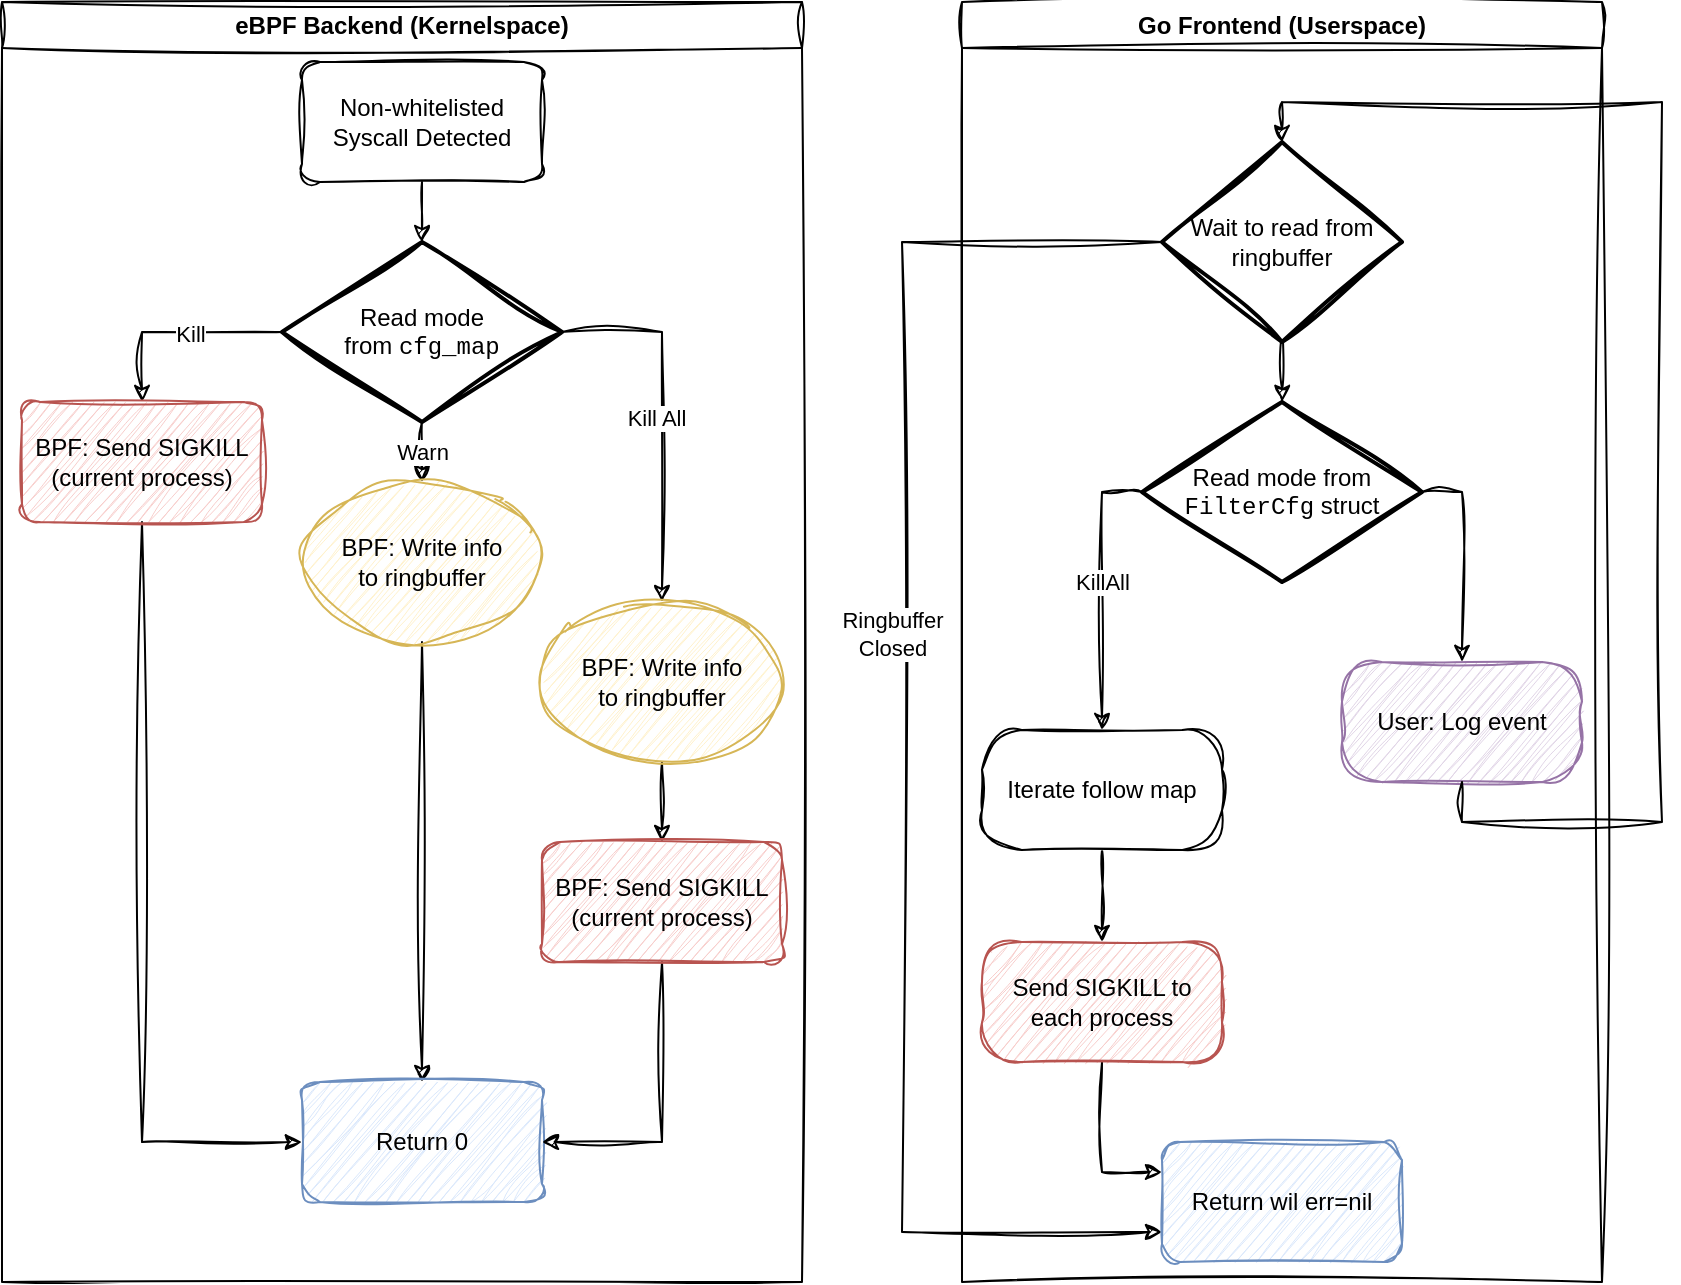 <mxfile version="26.2.2">
  <diagram name="Page-1" id="4NIV9bs7bUIZyq_QXBLB">
    <mxGraphModel dx="1236" dy="917" grid="1" gridSize="10" guides="1" tooltips="1" connect="1" arrows="1" fold="1" page="1" pageScale="1" pageWidth="1169" pageHeight="827" math="0" shadow="0">
      <root>
        <mxCell id="0" />
        <mxCell id="1" parent="0" />
        <mxCell id="Vm_7mKmRdQNCRdAhx2Lu-3" value="eBPF Backend (Kernelspace)" style="swimlane;whiteSpace=wrap;html=1;sketch=1;curveFitting=1;jiggle=2;" vertex="1" parent="1">
          <mxGeometry x="80" y="40" width="400" height="640" as="geometry" />
        </mxCell>
        <mxCell id="Vm_7mKmRdQNCRdAhx2Lu-5" value="Non-whitelisted Syscall Detected" style="rounded=1;whiteSpace=wrap;html=1;sketch=1;curveFitting=1;jiggle=2;" vertex="1" parent="Vm_7mKmRdQNCRdAhx2Lu-3">
          <mxGeometry x="150" y="30" width="120" height="60" as="geometry" />
        </mxCell>
        <mxCell id="Vm_7mKmRdQNCRdAhx2Lu-9" style="edgeStyle=orthogonalEdgeStyle;rounded=0;orthogonalLoop=1;jettySize=auto;html=1;exitX=0;exitY=0.5;exitDx=0;exitDy=0;exitPerimeter=0;entryX=0.5;entryY=0;entryDx=0;entryDy=0;sketch=1;curveFitting=1;jiggle=2;" edge="1" parent="Vm_7mKmRdQNCRdAhx2Lu-3" source="Vm_7mKmRdQNCRdAhx2Lu-6" target="Vm_7mKmRdQNCRdAhx2Lu-8">
          <mxGeometry relative="1" as="geometry" />
        </mxCell>
        <mxCell id="Vm_7mKmRdQNCRdAhx2Lu-10" value="Kill" style="edgeLabel;html=1;align=center;verticalAlign=middle;resizable=0;points=[];sketch=1;curveFitting=1;jiggle=2;" vertex="1" connectable="0" parent="Vm_7mKmRdQNCRdAhx2Lu-9">
          <mxGeometry x="-0.127" y="1" relative="1" as="geometry">
            <mxPoint as="offset" />
          </mxGeometry>
        </mxCell>
        <mxCell id="Vm_7mKmRdQNCRdAhx2Lu-12" value="Warn" style="edgeStyle=orthogonalEdgeStyle;rounded=0;orthogonalLoop=1;jettySize=auto;html=1;exitX=0.5;exitY=1;exitDx=0;exitDy=0;exitPerimeter=0;entryX=0.5;entryY=0;entryDx=0;entryDy=0;sketch=1;curveFitting=1;jiggle=2;" edge="1" parent="Vm_7mKmRdQNCRdAhx2Lu-3" source="Vm_7mKmRdQNCRdAhx2Lu-6" target="Vm_7mKmRdQNCRdAhx2Lu-11">
          <mxGeometry relative="1" as="geometry" />
        </mxCell>
        <mxCell id="Vm_7mKmRdQNCRdAhx2Lu-14" style="edgeStyle=orthogonalEdgeStyle;rounded=0;orthogonalLoop=1;jettySize=auto;html=1;exitX=1;exitY=0.5;exitDx=0;exitDy=0;exitPerimeter=0;entryX=0.5;entryY=0;entryDx=0;entryDy=0;sketch=1;curveFitting=1;jiggle=2;" edge="1" parent="Vm_7mKmRdQNCRdAhx2Lu-3" source="Vm_7mKmRdQNCRdAhx2Lu-6" target="Vm_7mKmRdQNCRdAhx2Lu-13">
          <mxGeometry relative="1" as="geometry" />
        </mxCell>
        <mxCell id="Vm_7mKmRdQNCRdAhx2Lu-15" value="Kill All" style="edgeLabel;html=1;align=center;verticalAlign=middle;resizable=0;points=[];sketch=1;curveFitting=1;jiggle=2;" vertex="1" connectable="0" parent="Vm_7mKmRdQNCRdAhx2Lu-14">
          <mxGeometry x="0.005" y="-3" relative="1" as="geometry">
            <mxPoint as="offset" />
          </mxGeometry>
        </mxCell>
        <mxCell id="Vm_7mKmRdQNCRdAhx2Lu-6" value="Read mode&lt;div&gt;from &lt;font face=&quot;Courier New&quot;&gt;cfg_map&lt;/font&gt;&lt;/div&gt;" style="strokeWidth=2;html=1;shape=mxgraph.flowchart.decision;whiteSpace=wrap;sketch=1;curveFitting=1;jiggle=2;" vertex="1" parent="Vm_7mKmRdQNCRdAhx2Lu-3">
          <mxGeometry x="140" y="120" width="140" height="90" as="geometry" />
        </mxCell>
        <mxCell id="Vm_7mKmRdQNCRdAhx2Lu-7" style="edgeStyle=orthogonalEdgeStyle;rounded=0;orthogonalLoop=1;jettySize=auto;html=1;exitX=0.5;exitY=1;exitDx=0;exitDy=0;entryX=0.5;entryY=0;entryDx=0;entryDy=0;entryPerimeter=0;sketch=1;curveFitting=1;jiggle=2;" edge="1" parent="Vm_7mKmRdQNCRdAhx2Lu-3" source="Vm_7mKmRdQNCRdAhx2Lu-5" target="Vm_7mKmRdQNCRdAhx2Lu-6">
          <mxGeometry relative="1" as="geometry" />
        </mxCell>
        <mxCell id="Vm_7mKmRdQNCRdAhx2Lu-19" style="edgeStyle=orthogonalEdgeStyle;rounded=0;orthogonalLoop=1;jettySize=auto;html=1;exitX=0.5;exitY=1;exitDx=0;exitDy=0;entryX=0;entryY=0.5;entryDx=0;entryDy=0;sketch=1;curveFitting=1;jiggle=2;" edge="1" parent="Vm_7mKmRdQNCRdAhx2Lu-3" source="Vm_7mKmRdQNCRdAhx2Lu-8" target="Vm_7mKmRdQNCRdAhx2Lu-18">
          <mxGeometry relative="1" as="geometry" />
        </mxCell>
        <mxCell id="Vm_7mKmRdQNCRdAhx2Lu-8" value="BPF: Send SIGKILL&lt;div&gt;(current process)&lt;/div&gt;" style="rounded=1;whiteSpace=wrap;html=1;sketch=1;curveFitting=1;jiggle=2;fillColor=#f8cecc;strokeColor=#b85450;" vertex="1" parent="Vm_7mKmRdQNCRdAhx2Lu-3">
          <mxGeometry x="10" y="200" width="120" height="60" as="geometry" />
        </mxCell>
        <mxCell id="Vm_7mKmRdQNCRdAhx2Lu-17" value="" style="edgeStyle=orthogonalEdgeStyle;rounded=0;orthogonalLoop=1;jettySize=auto;html=1;entryX=0.5;entryY=0;entryDx=0;entryDy=0;sketch=1;curveFitting=1;jiggle=2;" edge="1" parent="Vm_7mKmRdQNCRdAhx2Lu-3" source="Vm_7mKmRdQNCRdAhx2Lu-11" target="Vm_7mKmRdQNCRdAhx2Lu-18">
          <mxGeometry relative="1" as="geometry">
            <mxPoint x="210" y="410" as="targetPoint" />
          </mxGeometry>
        </mxCell>
        <mxCell id="Vm_7mKmRdQNCRdAhx2Lu-11" value="BPF: Write info&lt;div&gt;to ringbuffer&lt;/div&gt;" style="ellipse;whiteSpace=wrap;html=1;sketch=1;curveFitting=1;jiggle=2;fillColor=#fff2cc;strokeColor=#d6b656;" vertex="1" parent="Vm_7mKmRdQNCRdAhx2Lu-3">
          <mxGeometry x="150" y="240" width="120" height="80" as="geometry" />
        </mxCell>
        <mxCell id="Vm_7mKmRdQNCRdAhx2Lu-21" style="edgeStyle=orthogonalEdgeStyle;rounded=0;orthogonalLoop=1;jettySize=auto;html=1;exitX=0.5;exitY=1;exitDx=0;exitDy=0;entryX=0.5;entryY=0;entryDx=0;entryDy=0;sketch=1;curveFitting=1;jiggle=2;" edge="1" parent="Vm_7mKmRdQNCRdAhx2Lu-3" source="Vm_7mKmRdQNCRdAhx2Lu-13" target="Vm_7mKmRdQNCRdAhx2Lu-20">
          <mxGeometry relative="1" as="geometry" />
        </mxCell>
        <mxCell id="Vm_7mKmRdQNCRdAhx2Lu-13" value="BPF: Write info&lt;div&gt;to ringbuffer&lt;/div&gt;" style="ellipse;whiteSpace=wrap;html=1;sketch=1;curveFitting=1;jiggle=2;fillColor=#fff2cc;strokeColor=#d6b656;" vertex="1" parent="Vm_7mKmRdQNCRdAhx2Lu-3">
          <mxGeometry x="270" y="300" width="120" height="80" as="geometry" />
        </mxCell>
        <mxCell id="Vm_7mKmRdQNCRdAhx2Lu-18" value="Return 0" style="rounded=1;whiteSpace=wrap;html=1;sketch=1;curveFitting=1;jiggle=2;fillColor=#dae8fc;strokeColor=#6c8ebf;" vertex="1" parent="Vm_7mKmRdQNCRdAhx2Lu-3">
          <mxGeometry x="150" y="540" width="120" height="60" as="geometry" />
        </mxCell>
        <mxCell id="Vm_7mKmRdQNCRdAhx2Lu-22" style="edgeStyle=orthogonalEdgeStyle;rounded=0;orthogonalLoop=1;jettySize=auto;html=1;exitX=0.5;exitY=1;exitDx=0;exitDy=0;entryX=1;entryY=0.5;entryDx=0;entryDy=0;sketch=1;curveFitting=1;jiggle=2;" edge="1" parent="Vm_7mKmRdQNCRdAhx2Lu-3" source="Vm_7mKmRdQNCRdAhx2Lu-20" target="Vm_7mKmRdQNCRdAhx2Lu-18">
          <mxGeometry relative="1" as="geometry" />
        </mxCell>
        <mxCell id="Vm_7mKmRdQNCRdAhx2Lu-20" value="BPF: Send SIGKILL&lt;div&gt;(current process)&lt;/div&gt;" style="rounded=1;whiteSpace=wrap;html=1;sketch=1;curveFitting=1;jiggle=2;fillColor=#f8cecc;strokeColor=#b85450;" vertex="1" parent="Vm_7mKmRdQNCRdAhx2Lu-3">
          <mxGeometry x="270" y="420" width="120" height="60" as="geometry" />
        </mxCell>
        <mxCell id="Vm_7mKmRdQNCRdAhx2Lu-4" value="Go Frontend (Userspace)" style="swimlane;whiteSpace=wrap;html=1;sketch=1;curveFitting=1;jiggle=2;" vertex="1" parent="1">
          <mxGeometry x="560" y="40" width="320" height="640" as="geometry" />
        </mxCell>
        <mxCell id="Vm_7mKmRdQNCRdAhx2Lu-28" style="edgeStyle=orthogonalEdgeStyle;rounded=0;orthogonalLoop=1;jettySize=auto;html=1;exitX=0;exitY=0.5;exitDx=0;exitDy=0;exitPerimeter=0;entryX=0.5;entryY=0;entryDx=0;entryDy=0;sketch=1;curveFitting=1;jiggle=2;" edge="1" parent="Vm_7mKmRdQNCRdAhx2Lu-4" source="Vm_7mKmRdQNCRdAhx2Lu-26" target="Vm_7mKmRdQNCRdAhx2Lu-29">
          <mxGeometry relative="1" as="geometry">
            <mxPoint x="60" y="280" as="targetPoint" />
          </mxGeometry>
        </mxCell>
        <mxCell id="Vm_7mKmRdQNCRdAhx2Lu-30" value="KillAll" style="edgeLabel;html=1;align=center;verticalAlign=middle;resizable=0;points=[];sketch=1;curveFitting=1;jiggle=2;" vertex="1" connectable="0" parent="Vm_7mKmRdQNCRdAhx2Lu-28">
          <mxGeometry x="-0.087" relative="1" as="geometry">
            <mxPoint y="1" as="offset" />
          </mxGeometry>
        </mxCell>
        <mxCell id="Vm_7mKmRdQNCRdAhx2Lu-34" style="edgeStyle=orthogonalEdgeStyle;rounded=0;orthogonalLoop=1;jettySize=auto;html=1;exitX=1;exitY=0.5;exitDx=0;exitDy=0;exitPerimeter=0;entryX=0.5;entryY=0;entryDx=0;entryDy=0;sketch=1;curveFitting=1;jiggle=2;" edge="1" parent="Vm_7mKmRdQNCRdAhx2Lu-4" source="Vm_7mKmRdQNCRdAhx2Lu-26" target="Vm_7mKmRdQNCRdAhx2Lu-31">
          <mxGeometry relative="1" as="geometry" />
        </mxCell>
        <mxCell id="Vm_7mKmRdQNCRdAhx2Lu-26" value="Read mode from&lt;div&gt;&lt;font face=&quot;Courier New&quot;&gt;FilterCfg&lt;/font&gt; struct&lt;/div&gt;" style="strokeWidth=2;html=1;shape=mxgraph.flowchart.decision;whiteSpace=wrap;sketch=1;curveFitting=1;jiggle=2;" vertex="1" parent="Vm_7mKmRdQNCRdAhx2Lu-4">
          <mxGeometry x="90" y="200" width="140" height="90" as="geometry" />
        </mxCell>
        <mxCell id="Vm_7mKmRdQNCRdAhx2Lu-27" value="" style="edgeStyle=orthogonalEdgeStyle;rounded=0;orthogonalLoop=1;jettySize=auto;html=1;exitX=0.5;exitY=1;exitDx=0;exitDy=0;entryX=0.5;entryY=0;entryDx=0;entryDy=0;entryPerimeter=0;sketch=1;curveFitting=1;jiggle=2;" edge="1" parent="Vm_7mKmRdQNCRdAhx2Lu-4" target="Vm_7mKmRdQNCRdAhx2Lu-26">
          <mxGeometry relative="1" as="geometry">
            <mxPoint x="160" y="120" as="sourcePoint" />
          </mxGeometry>
        </mxCell>
        <mxCell id="Vm_7mKmRdQNCRdAhx2Lu-36" style="edgeStyle=orthogonalEdgeStyle;rounded=0;orthogonalLoop=1;jettySize=auto;html=1;exitX=0.5;exitY=1;exitDx=0;exitDy=0;sketch=1;curveFitting=1;jiggle=2;entryX=0.5;entryY=0;entryDx=0;entryDy=0;" edge="1" parent="Vm_7mKmRdQNCRdAhx2Lu-4" source="Vm_7mKmRdQNCRdAhx2Lu-29" target="Vm_7mKmRdQNCRdAhx2Lu-37">
          <mxGeometry relative="1" as="geometry">
            <mxPoint x="70" y="440" as="targetPoint" />
          </mxGeometry>
        </mxCell>
        <mxCell id="Vm_7mKmRdQNCRdAhx2Lu-29" value="Iterate follow map" style="rounded=1;whiteSpace=wrap;html=1;arcSize=33;sketch=1;curveFitting=1;jiggle=2;" vertex="1" parent="Vm_7mKmRdQNCRdAhx2Lu-4">
          <mxGeometry x="10" y="364" width="120" height="60" as="geometry" />
        </mxCell>
        <mxCell id="Vm_7mKmRdQNCRdAhx2Lu-31" value="User: Log event" style="rounded=1;whiteSpace=wrap;html=1;arcSize=33;sketch=1;curveFitting=1;jiggle=2;fillColor=#e1d5e7;strokeColor=#9673a6;" vertex="1" parent="Vm_7mKmRdQNCRdAhx2Lu-4">
          <mxGeometry x="190" y="330" width="120" height="60" as="geometry" />
        </mxCell>
        <mxCell id="Vm_7mKmRdQNCRdAhx2Lu-49" style="edgeStyle=orthogonalEdgeStyle;rounded=0;sketch=1;hachureGap=4;jiggle=2;curveFitting=1;orthogonalLoop=1;jettySize=auto;html=1;exitX=0.5;exitY=1;exitDx=0;exitDy=0;entryX=0;entryY=0.25;entryDx=0;entryDy=0;fontFamily=Architects Daughter;fontSource=https%3A%2F%2Ffonts.googleapis.com%2Fcss%3Ffamily%3DArchitects%2BDaughter;" edge="1" parent="Vm_7mKmRdQNCRdAhx2Lu-4" source="Vm_7mKmRdQNCRdAhx2Lu-37" target="Vm_7mKmRdQNCRdAhx2Lu-43">
          <mxGeometry relative="1" as="geometry" />
        </mxCell>
        <mxCell id="Vm_7mKmRdQNCRdAhx2Lu-37" value="Send SIGKILL to each process" style="rounded=1;whiteSpace=wrap;html=1;arcSize=33;sketch=1;curveFitting=1;jiggle=2;fillColor=#f8cecc;strokeColor=#b85450;" vertex="1" parent="Vm_7mKmRdQNCRdAhx2Lu-4">
          <mxGeometry x="10" y="470" width="120" height="60" as="geometry" />
        </mxCell>
        <mxCell id="Vm_7mKmRdQNCRdAhx2Lu-51" style="edgeStyle=orthogonalEdgeStyle;rounded=0;sketch=1;hachureGap=4;jiggle=2;curveFitting=1;orthogonalLoop=1;jettySize=auto;html=1;exitX=0;exitY=0.5;exitDx=0;exitDy=0;exitPerimeter=0;fontFamily=Architects Daughter;fontSource=https%3A%2F%2Ffonts.googleapis.com%2Fcss%3Ffamily%3DArchitects%2BDaughter;entryX=0;entryY=0.75;entryDx=0;entryDy=0;" edge="1" parent="Vm_7mKmRdQNCRdAhx2Lu-4" source="Vm_7mKmRdQNCRdAhx2Lu-38" target="Vm_7mKmRdQNCRdAhx2Lu-43">
          <mxGeometry relative="1" as="geometry">
            <mxPoint x="40" y="120" as="targetPoint" />
            <Array as="points">
              <mxPoint x="-30" y="120" />
              <mxPoint x="-30" y="615" />
            </Array>
          </mxGeometry>
        </mxCell>
        <mxCell id="Vm_7mKmRdQNCRdAhx2Lu-53" value="Ringbuffer&lt;div&gt;Closed&lt;/div&gt;" style="edgeLabel;html=1;align=center;verticalAlign=middle;resizable=0;points=[];sketch=1;hachureGap=4;jiggle=2;curveFitting=1;fontFamily=Helvetica;" vertex="1" connectable="0" parent="Vm_7mKmRdQNCRdAhx2Lu-51">
          <mxGeometry x="-0.138" y="4" relative="1" as="geometry">
            <mxPoint x="-9" as="offset" />
          </mxGeometry>
        </mxCell>
        <mxCell id="Vm_7mKmRdQNCRdAhx2Lu-38" value="Wait to read from&lt;div&gt;ringbuffer&lt;/div&gt;" style="strokeWidth=2;html=1;shape=mxgraph.flowchart.decision;whiteSpace=wrap;sketch=1;curveFitting=1;jiggle=2;" vertex="1" parent="Vm_7mKmRdQNCRdAhx2Lu-4">
          <mxGeometry x="100" y="70" width="120" height="100" as="geometry" />
        </mxCell>
        <mxCell id="Vm_7mKmRdQNCRdAhx2Lu-43" value="Return wil err=nil" style="rounded=1;whiteSpace=wrap;html=1;sketch=1;curveFitting=1;jiggle=2;fillColor=#dae8fc;strokeColor=#6c8ebf;" vertex="1" parent="Vm_7mKmRdQNCRdAhx2Lu-4">
          <mxGeometry x="100" y="570" width="120" height="60" as="geometry" />
        </mxCell>
        <mxCell id="Vm_7mKmRdQNCRdAhx2Lu-54" style="edgeStyle=orthogonalEdgeStyle;rounded=0;sketch=1;hachureGap=4;jiggle=2;curveFitting=1;orthogonalLoop=1;jettySize=auto;html=1;exitX=0.5;exitY=1;exitDx=0;exitDy=0;entryX=0.5;entryY=0;entryDx=0;entryDy=0;entryPerimeter=0;fontFamily=Architects Daughter;fontSource=https%3A%2F%2Ffonts.googleapis.com%2Fcss%3Ffamily%3DArchitects%2BDaughter;" edge="1" parent="Vm_7mKmRdQNCRdAhx2Lu-4" source="Vm_7mKmRdQNCRdAhx2Lu-31" target="Vm_7mKmRdQNCRdAhx2Lu-38">
          <mxGeometry relative="1" as="geometry">
            <Array as="points">
              <mxPoint x="250" y="410" />
              <mxPoint x="350" y="410" />
              <mxPoint x="350" y="50" />
              <mxPoint x="160" y="50" />
            </Array>
          </mxGeometry>
        </mxCell>
      </root>
    </mxGraphModel>
  </diagram>
</mxfile>
